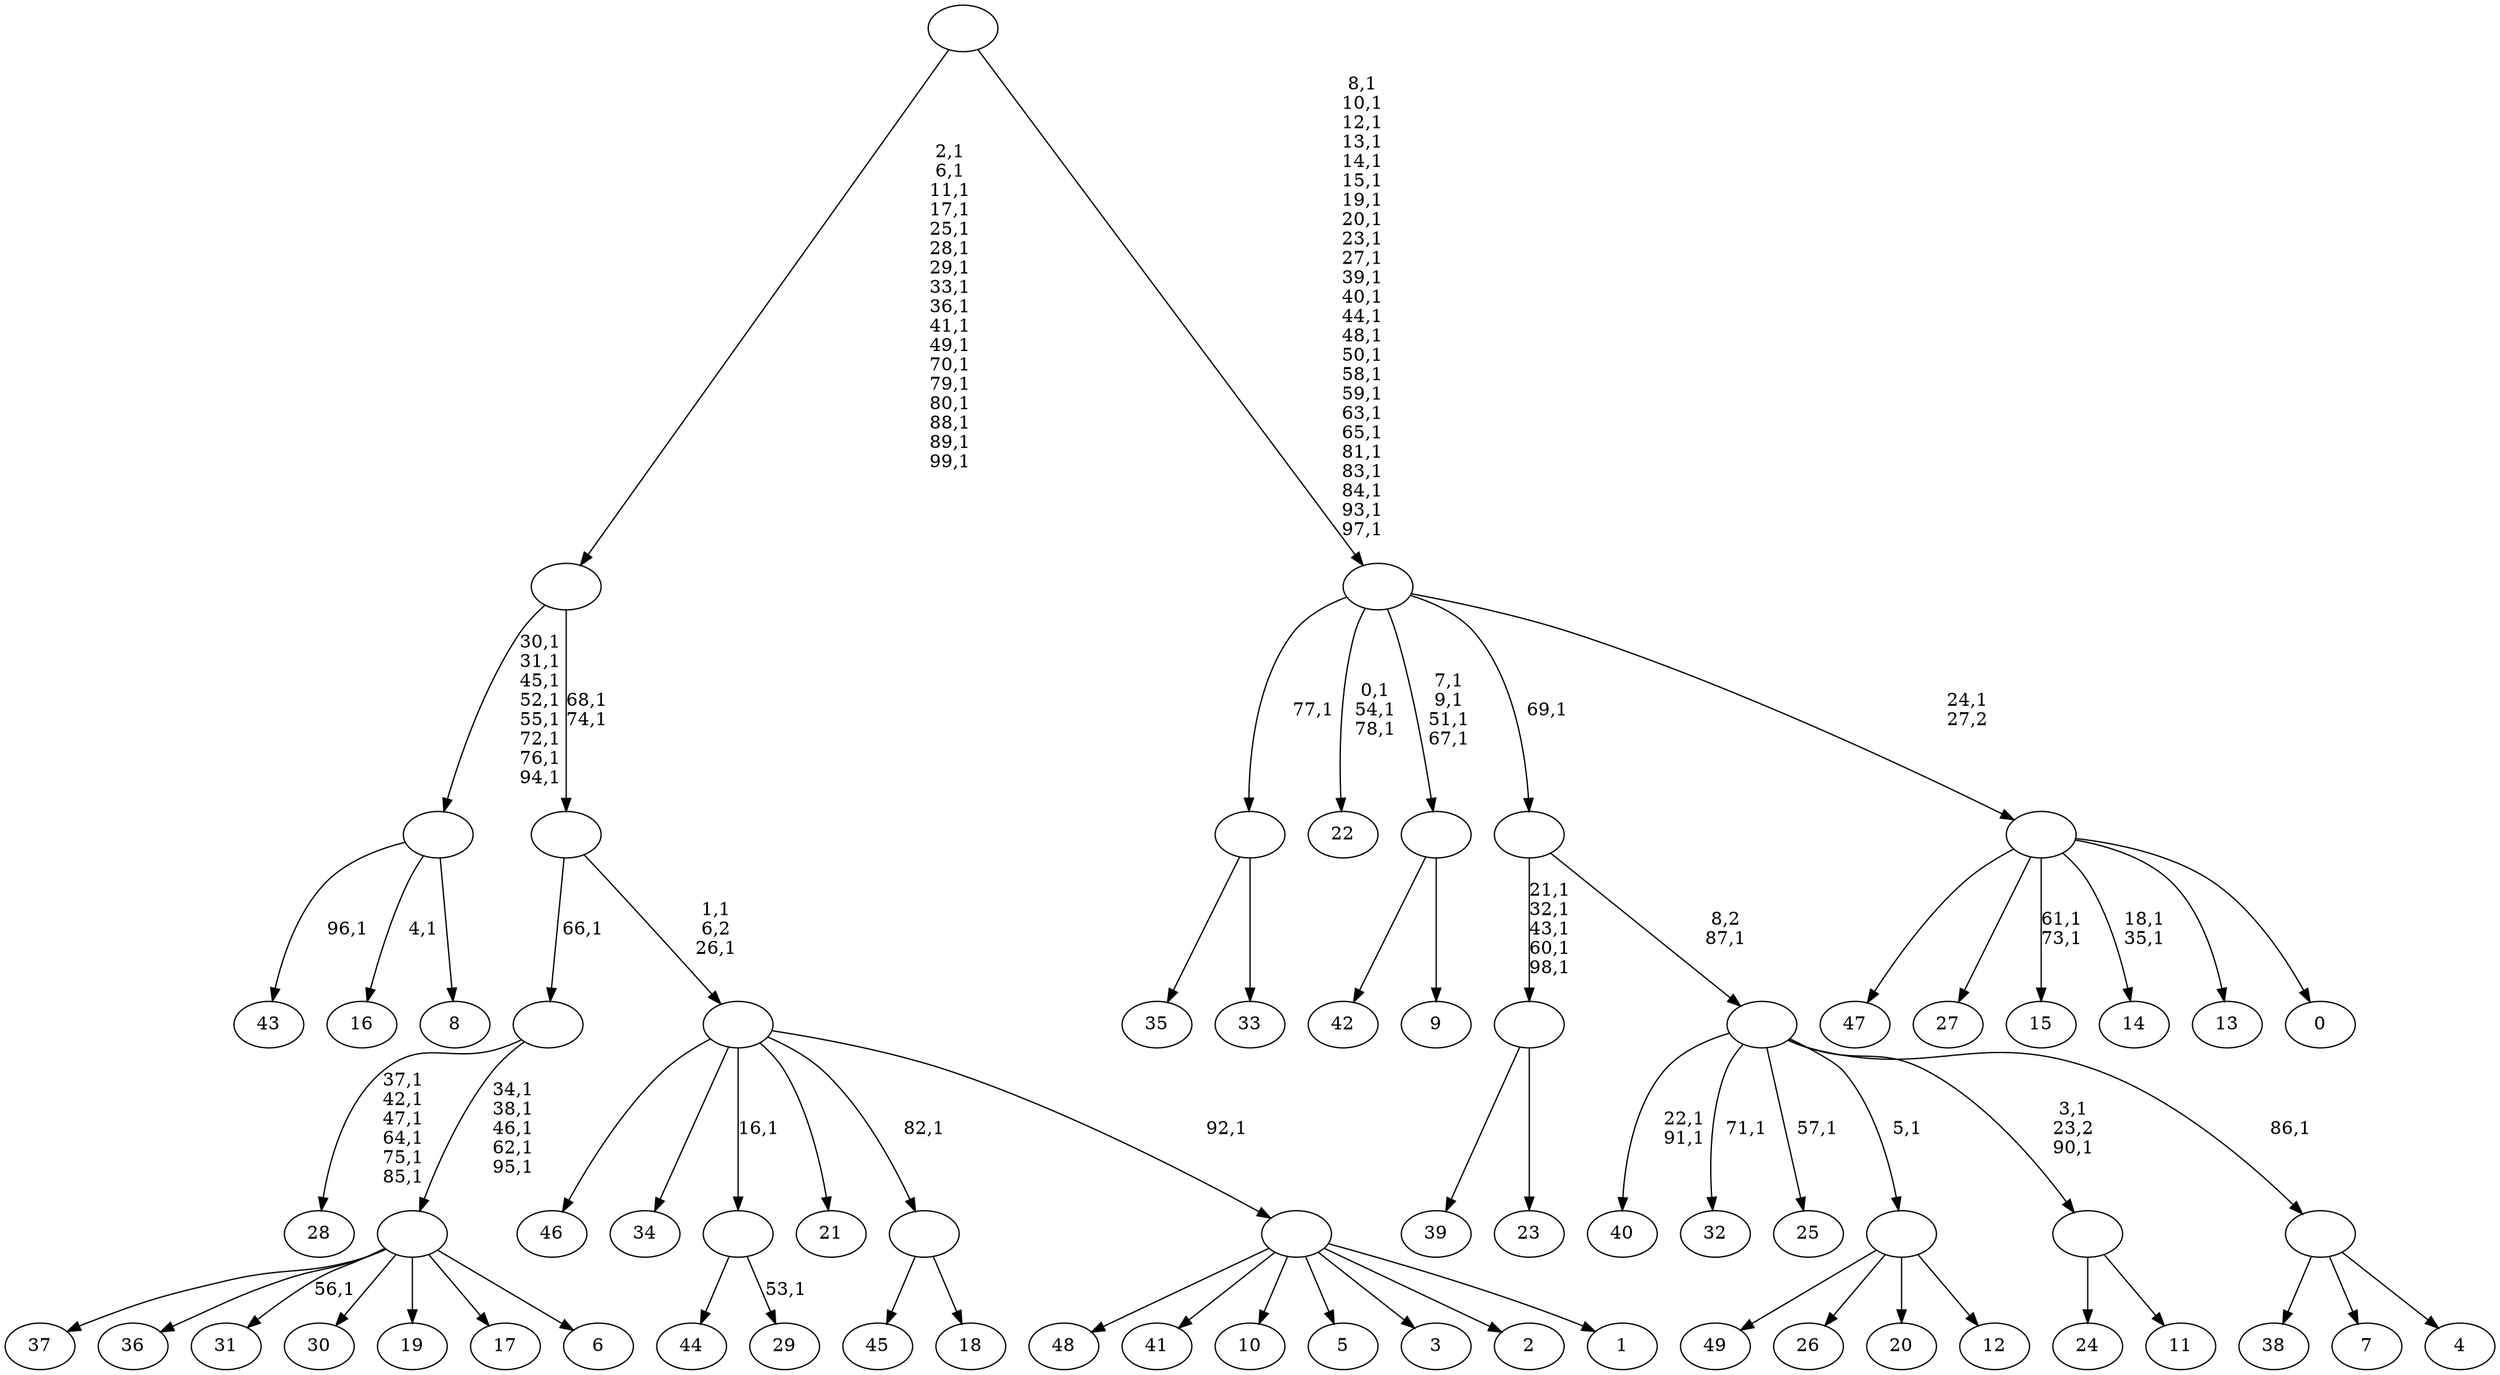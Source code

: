 digraph T {
	150 [label="49"]
	149 [label="48"]
	148 [label="47"]
	147 [label="46"]
	146 [label="45"]
	145 [label="44"]
	144 [label="43"]
	142 [label="42"]
	141 [label="41"]
	140 [label="40"]
	137 [label="39"]
	136 [label="38"]
	135 [label="37"]
	134 [label="36"]
	133 [label="35"]
	132 [label="34"]
	131 [label="33"]
	130 [label=""]
	129 [label="32"]
	127 [label="31"]
	125 [label="30"]
	124 [label="29"]
	122 [label=""]
	121 [label="28"]
	114 [label="27"]
	113 [label="26"]
	112 [label="25"]
	110 [label="24"]
	109 [label="23"]
	108 [label=""]
	103 [label="22"]
	99 [label="21"]
	98 [label="20"]
	97 [label="19"]
	96 [label="18"]
	95 [label=""]
	94 [label="17"]
	93 [label="16"]
	91 [label="15"]
	88 [label="14"]
	85 [label="13"]
	84 [label="12"]
	83 [label=""]
	82 [label="11"]
	81 [label=""]
	79 [label="10"]
	78 [label="9"]
	77 [label=""]
	73 [label="8"]
	72 [label=""]
	64 [label="7"]
	63 [label="6"]
	62 [label=""]
	57 [label=""]
	56 [label="5"]
	55 [label="4"]
	54 [label=""]
	53 [label=""]
	52 [label=""]
	51 [label="3"]
	50 [label="2"]
	49 [label="1"]
	48 [label=""]
	47 [label=""]
	45 [label=""]
	43 [label=""]
	26 [label="0"]
	25 [label=""]
	24 [label=""]
	0 [label=""]
	130 -> 133 [label=""]
	130 -> 131 [label=""]
	122 -> 124 [label="53,1"]
	122 -> 145 [label=""]
	108 -> 137 [label=""]
	108 -> 109 [label=""]
	95 -> 146 [label=""]
	95 -> 96 [label=""]
	83 -> 150 [label=""]
	83 -> 113 [label=""]
	83 -> 98 [label=""]
	83 -> 84 [label=""]
	81 -> 110 [label=""]
	81 -> 82 [label=""]
	77 -> 142 [label=""]
	77 -> 78 [label=""]
	72 -> 93 [label="4,1"]
	72 -> 144 [label="96,1"]
	72 -> 73 [label=""]
	62 -> 127 [label="56,1"]
	62 -> 135 [label=""]
	62 -> 134 [label=""]
	62 -> 125 [label=""]
	62 -> 97 [label=""]
	62 -> 94 [label=""]
	62 -> 63 [label=""]
	57 -> 62 [label="34,1\n38,1\n46,1\n62,1\n95,1"]
	57 -> 121 [label="37,1\n42,1\n47,1\n64,1\n75,1\n85,1"]
	54 -> 136 [label=""]
	54 -> 64 [label=""]
	54 -> 55 [label=""]
	53 -> 81 [label="3,1\n23,2\n90,1"]
	53 -> 112 [label="57,1"]
	53 -> 129 [label="71,1"]
	53 -> 140 [label="22,1\n91,1"]
	53 -> 83 [label="5,1"]
	53 -> 54 [label="86,1"]
	52 -> 108 [label="21,1\n32,1\n43,1\n60,1\n98,1"]
	52 -> 53 [label="8,2\n87,1"]
	48 -> 149 [label=""]
	48 -> 141 [label=""]
	48 -> 79 [label=""]
	48 -> 56 [label=""]
	48 -> 51 [label=""]
	48 -> 50 [label=""]
	48 -> 49 [label=""]
	47 -> 147 [label=""]
	47 -> 132 [label=""]
	47 -> 122 [label="16,1"]
	47 -> 99 [label=""]
	47 -> 95 [label="82,1"]
	47 -> 48 [label="92,1"]
	45 -> 47 [label="1,1\n6,2\n26,1"]
	45 -> 57 [label="66,1"]
	43 -> 45 [label="68,1\n74,1"]
	43 -> 72 [label="30,1\n31,1\n45,1\n52,1\n55,1\n72,1\n76,1\n94,1"]
	25 -> 88 [label="18,1\n35,1"]
	25 -> 91 [label="61,1\n73,1"]
	25 -> 148 [label=""]
	25 -> 114 [label=""]
	25 -> 85 [label=""]
	25 -> 26 [label=""]
	24 -> 77 [label="7,1\n9,1\n51,1\n67,1"]
	24 -> 103 [label="0,1\n54,1\n78,1"]
	24 -> 130 [label="77,1"]
	24 -> 52 [label="69,1"]
	24 -> 25 [label="24,1\n27,2"]
	0 -> 24 [label="8,1\n10,1\n12,1\n13,1\n14,1\n15,1\n19,1\n20,1\n23,1\n27,1\n39,1\n40,1\n44,1\n48,1\n50,1\n58,1\n59,1\n63,1\n65,1\n81,1\n83,1\n84,1\n93,1\n97,1"]
	0 -> 43 [label="2,1\n6,1\n11,1\n17,1\n25,1\n28,1\n29,1\n33,1\n36,1\n41,1\n49,1\n70,1\n79,1\n80,1\n88,1\n89,1\n99,1"]
}
